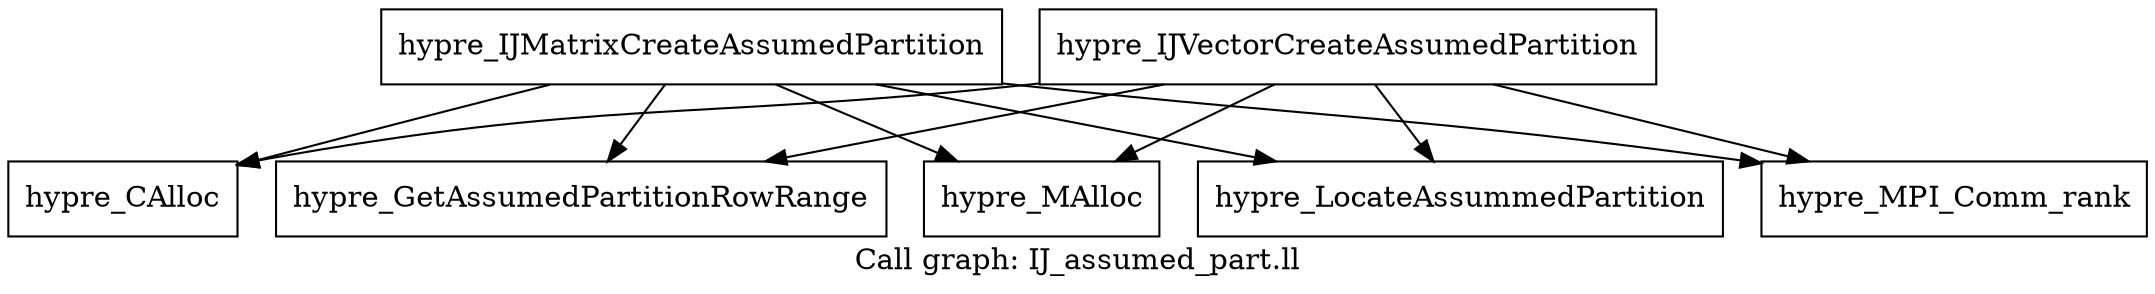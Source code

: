 digraph "Call graph: IJ_assumed_part.ll" {
	label="Call graph: IJ_assumed_part.ll";

	Node0x55988df2fc60 [shape=record,label="{hypre_IJMatrixCreateAssumedPartition}"];
	Node0x55988df2fc60 -> Node0x55988df2fd10;
	Node0x55988df2fc60 -> Node0x55988df311e0;
	Node0x55988df2fc60 -> Node0x55988df31260;
	Node0x55988df2fc60 -> Node0x55988df312e0;
	Node0x55988df2fc60 -> Node0x55988df31360;
	Node0x55988df2fd10 [shape=record,label="{hypre_MPI_Comm_rank}"];
	Node0x55988df311e0 [shape=record,label="{hypre_CAlloc}"];
	Node0x55988df31260 [shape=record,label="{hypre_GetAssumedPartitionRowRange}"];
	Node0x55988df312e0 [shape=record,label="{hypre_MAlloc}"];
	Node0x55988df31360 [shape=record,label="{hypre_LocateAssummedPartition}"];
	Node0x55988df45fe0 [shape=record,label="{hypre_IJVectorCreateAssumedPartition}"];
	Node0x55988df45fe0 -> Node0x55988df2fd10;
	Node0x55988df45fe0 -> Node0x55988df311e0;
	Node0x55988df45fe0 -> Node0x55988df31260;
	Node0x55988df45fe0 -> Node0x55988df312e0;
	Node0x55988df45fe0 -> Node0x55988df31360;
}
